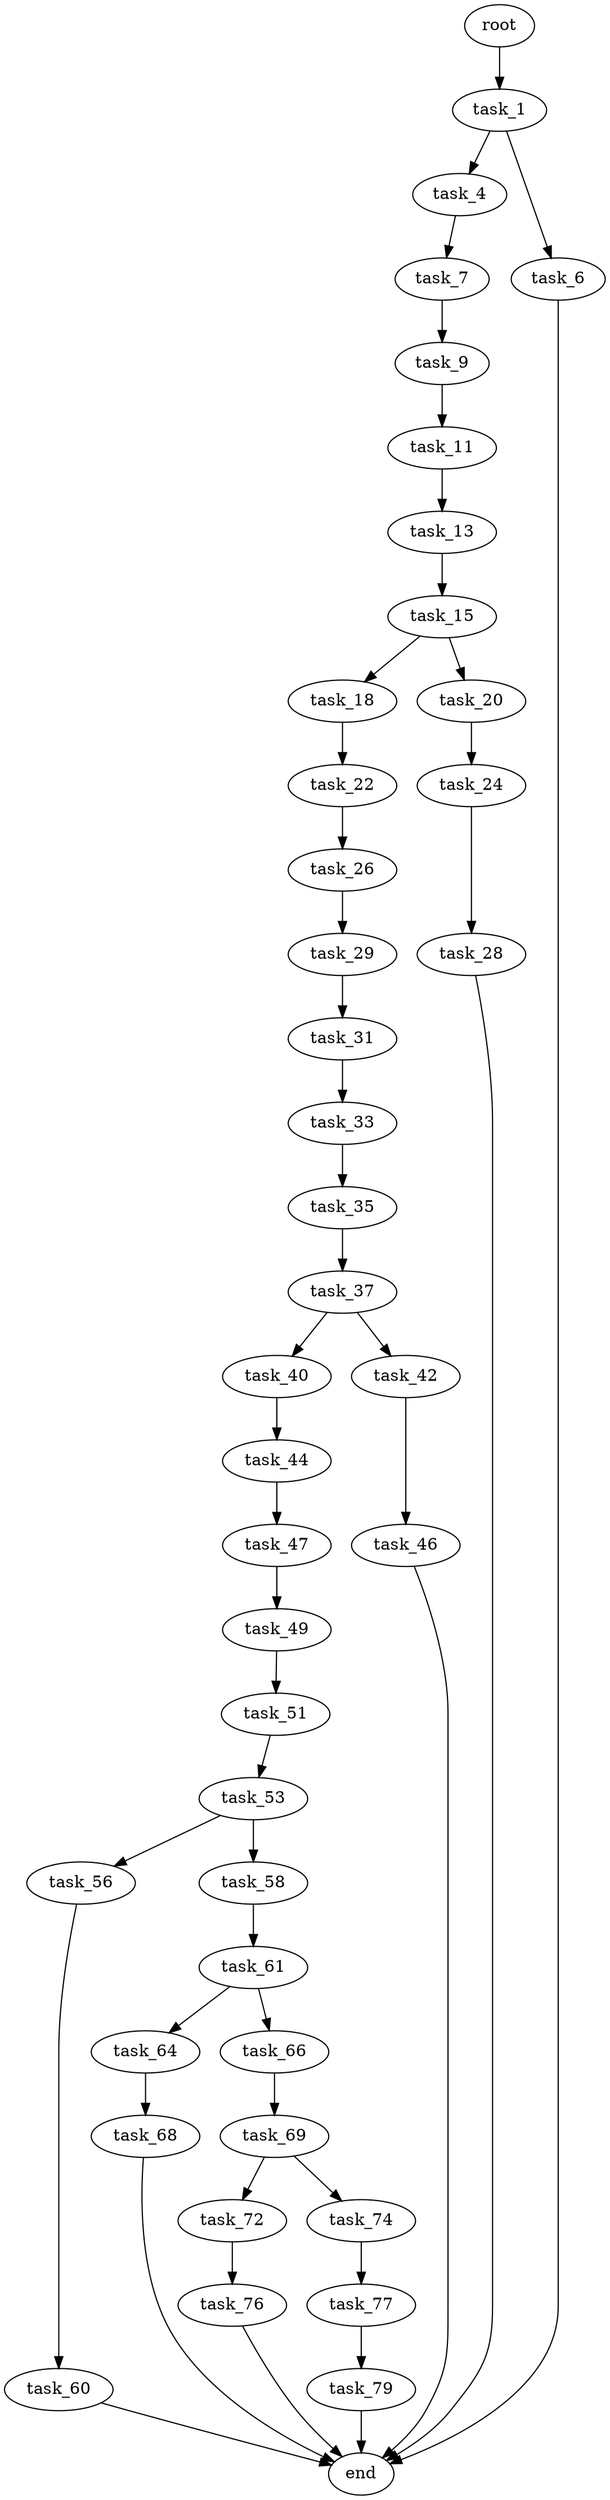 digraph G {
  root [size="0.000000"];
  task_1 [size="14529847542.000000"];
  task_4 [size="12344944201.000000"];
  task_6 [size="424112170403.000000"];
  task_7 [size="4126928056.000000"];
  end [size="0.000000"];
  task_9 [size="19973448847.000000"];
  task_11 [size="1073741824000.000000"];
  task_13 [size="525031185456.000000"];
  task_15 [size="1073741824000.000000"];
  task_18 [size="434087955549.000000"];
  task_20 [size="8750612605.000000"];
  task_22 [size="5969510467.000000"];
  task_24 [size="27439849728.000000"];
  task_26 [size="368293445632.000000"];
  task_28 [size="3805325475.000000"];
  task_29 [size="453525593424.000000"];
  task_31 [size="782757789696.000000"];
  task_33 [size="9109120641.000000"];
  task_35 [size="638407299274.000000"];
  task_37 [size="41816984481.000000"];
  task_40 [size="216444966092.000000"];
  task_42 [size="368293445632.000000"];
  task_44 [size="876834594385.000000"];
  task_46 [size="6846369526.000000"];
  task_47 [size="8589934592.000000"];
  task_49 [size="1168054389361.000000"];
  task_51 [size="1116698527.000000"];
  task_53 [size="43294094080.000000"];
  task_56 [size="91891352715.000000"];
  task_58 [size="2277585353.000000"];
  task_60 [size="195046545648.000000"];
  task_61 [size="7153311628.000000"];
  task_64 [size="8589934592.000000"];
  task_66 [size="68382324353.000000"];
  task_68 [size="249503076544.000000"];
  task_69 [size="38669932538.000000"];
  task_72 [size="44699764313.000000"];
  task_74 [size="1926158303.000000"];
  task_76 [size="368293445632.000000"];
  task_77 [size="231928233984.000000"];
  task_79 [size="9720337365.000000"];

  root -> task_1 [size="1.000000"];
  task_1 -> task_4 [size="301989888.000000"];
  task_1 -> task_6 [size="301989888.000000"];
  task_4 -> task_7 [size="209715200.000000"];
  task_6 -> end [size="1.000000"];
  task_7 -> task_9 [size="75497472.000000"];
  task_9 -> task_11 [size="411041792.000000"];
  task_11 -> task_13 [size="838860800.000000"];
  task_13 -> task_15 [size="411041792.000000"];
  task_15 -> task_18 [size="838860800.000000"];
  task_15 -> task_20 [size="838860800.000000"];
  task_18 -> task_22 [size="411041792.000000"];
  task_20 -> task_24 [size="411041792.000000"];
  task_22 -> task_26 [size="411041792.000000"];
  task_24 -> task_28 [size="536870912.000000"];
  task_26 -> task_29 [size="411041792.000000"];
  task_28 -> end [size="1.000000"];
  task_29 -> task_31 [size="411041792.000000"];
  task_31 -> task_33 [size="679477248.000000"];
  task_33 -> task_35 [size="209715200.000000"];
  task_35 -> task_37 [size="679477248.000000"];
  task_37 -> task_40 [size="838860800.000000"];
  task_37 -> task_42 [size="838860800.000000"];
  task_40 -> task_44 [size="838860800.000000"];
  task_42 -> task_46 [size="411041792.000000"];
  task_44 -> task_47 [size="838860800.000000"];
  task_46 -> end [size="1.000000"];
  task_47 -> task_49 [size="33554432.000000"];
  task_49 -> task_51 [size="838860800.000000"];
  task_51 -> task_53 [size="75497472.000000"];
  task_53 -> task_56 [size="33554432.000000"];
  task_53 -> task_58 [size="33554432.000000"];
  task_56 -> task_60 [size="75497472.000000"];
  task_58 -> task_61 [size="209715200.000000"];
  task_60 -> end [size="1.000000"];
  task_61 -> task_64 [size="209715200.000000"];
  task_61 -> task_66 [size="209715200.000000"];
  task_64 -> task_68 [size="33554432.000000"];
  task_66 -> task_69 [size="75497472.000000"];
  task_68 -> end [size="1.000000"];
  task_69 -> task_72 [size="33554432.000000"];
  task_69 -> task_74 [size="33554432.000000"];
  task_72 -> task_76 [size="75497472.000000"];
  task_74 -> task_77 [size="75497472.000000"];
  task_76 -> end [size="1.000000"];
  task_77 -> task_79 [size="301989888.000000"];
  task_79 -> end [size="1.000000"];
}
